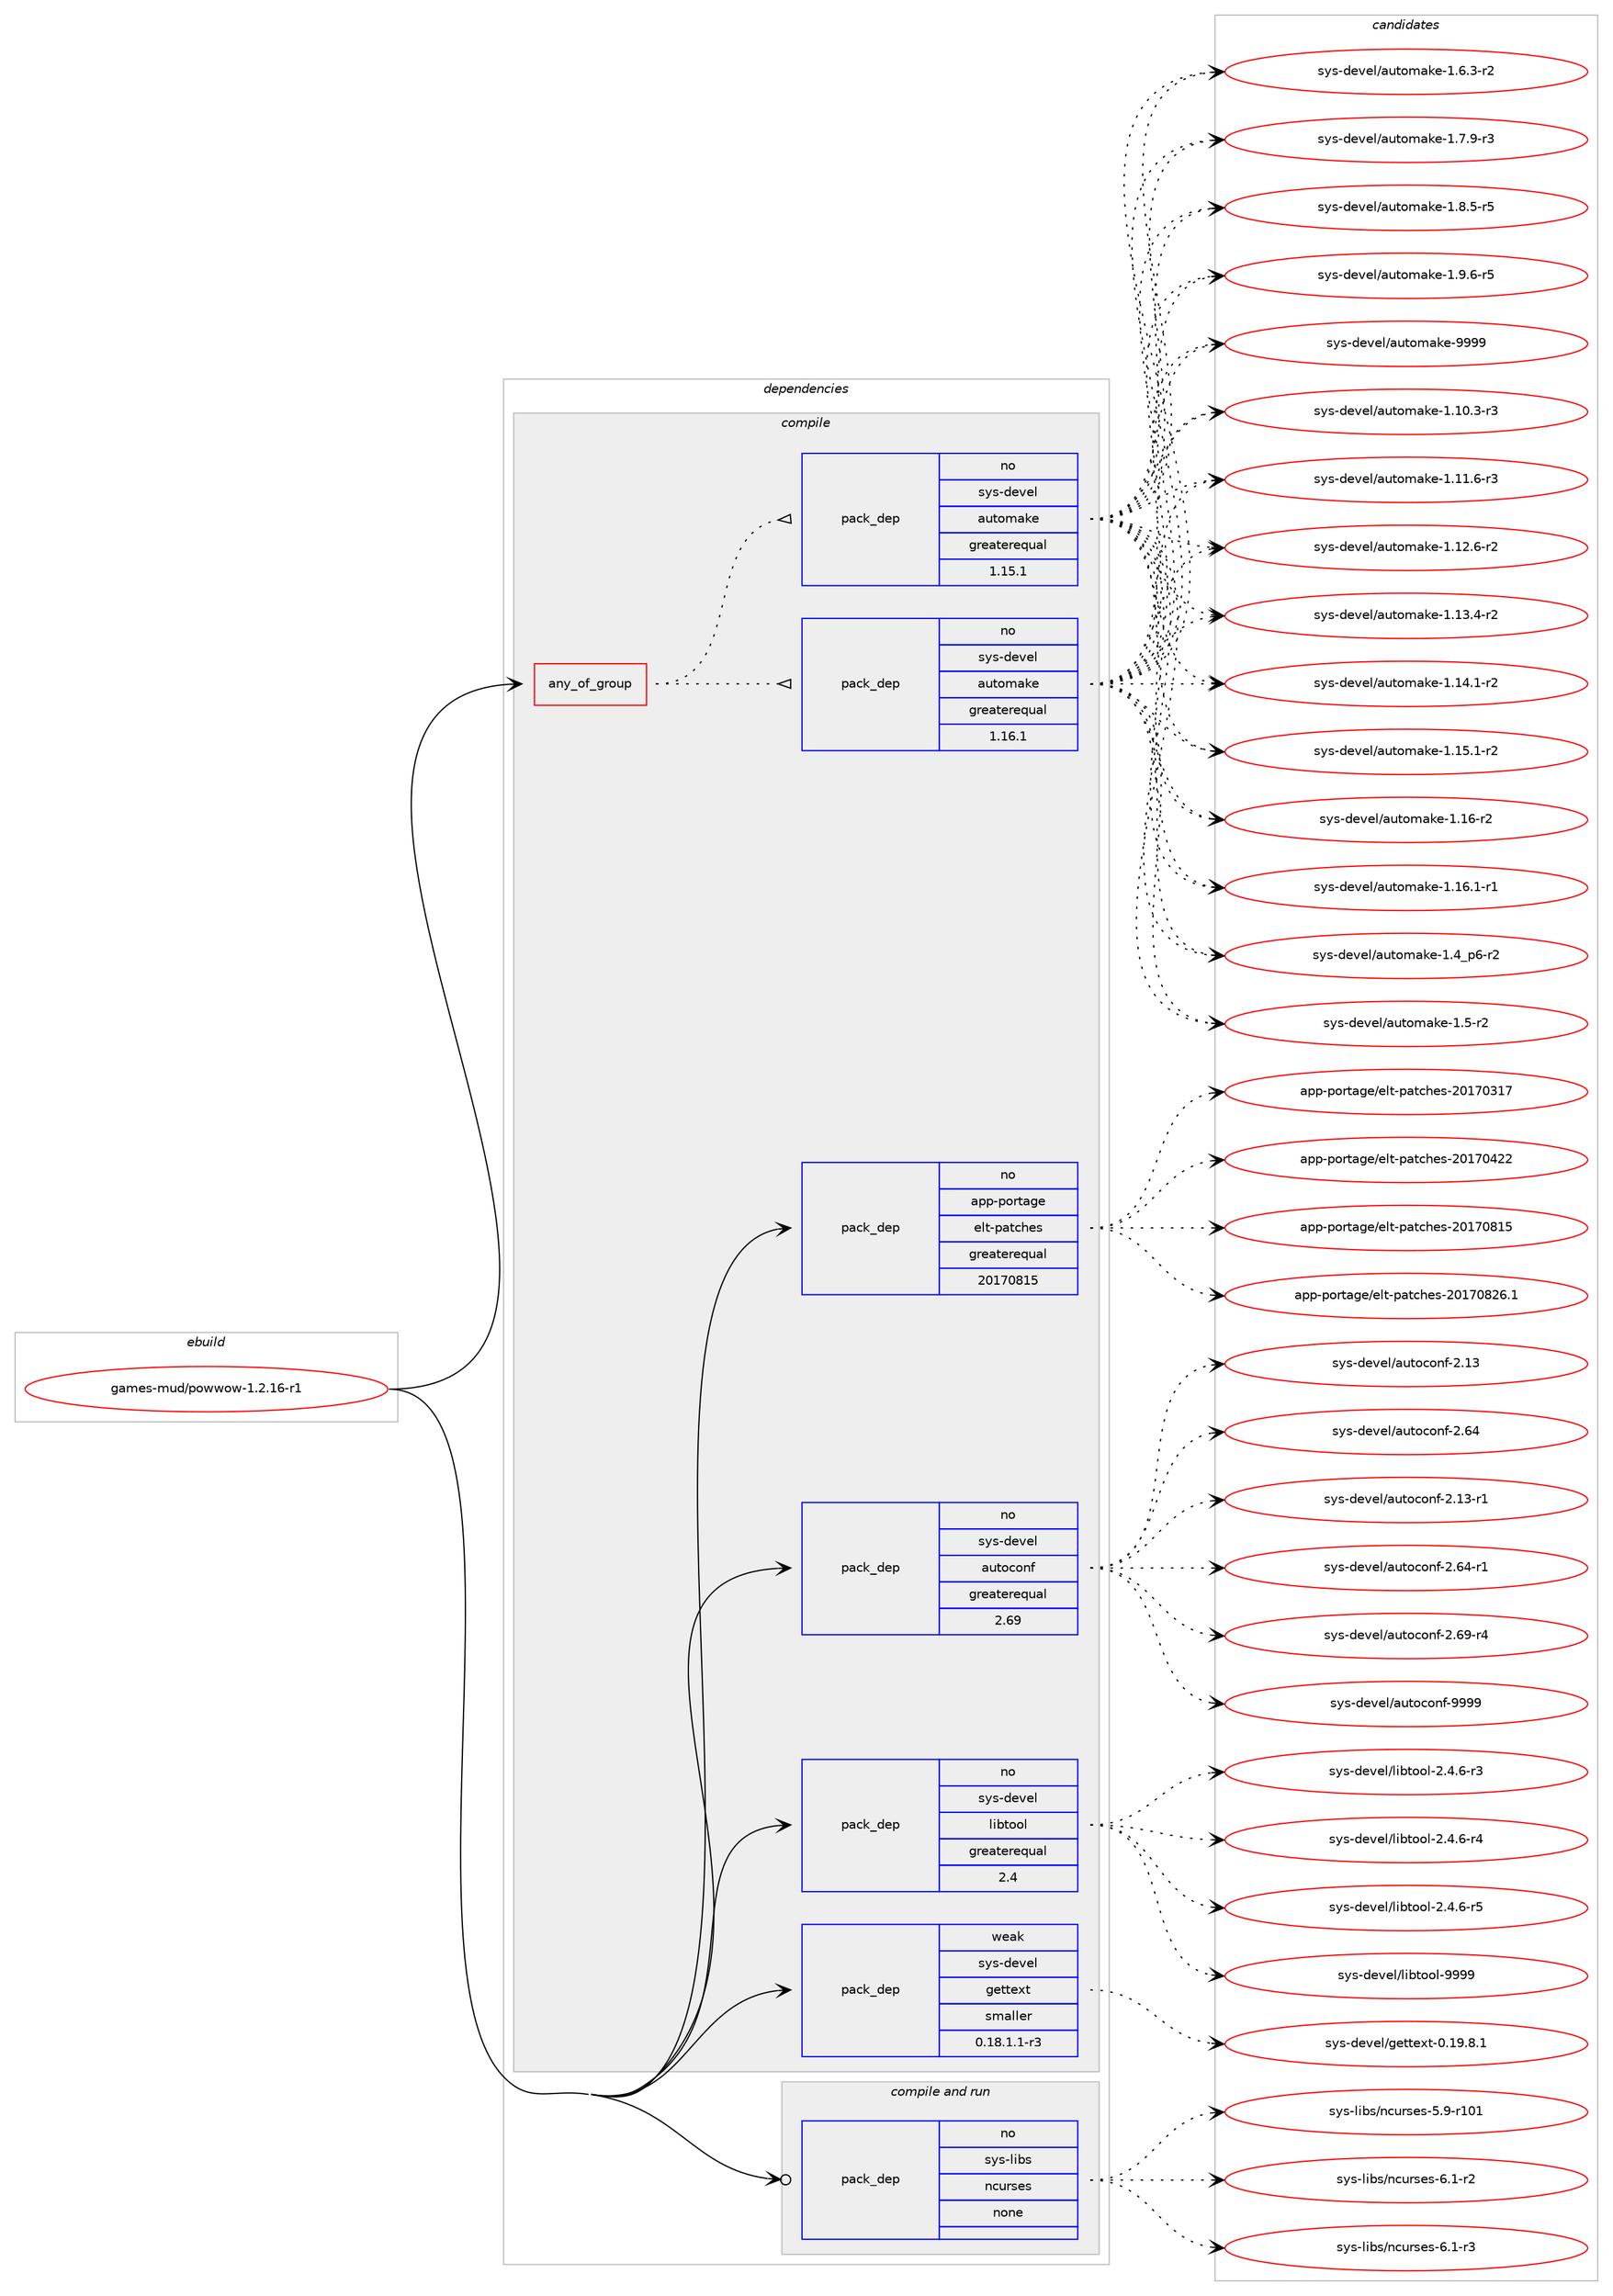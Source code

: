 digraph prolog {

# *************
# Graph options
# *************

newrank=true;
concentrate=true;
compound=true;
graph [rankdir=LR,fontname=Helvetica,fontsize=10,ranksep=1.5];#, ranksep=2.5, nodesep=0.2];
edge  [arrowhead=vee];
node  [fontname=Helvetica,fontsize=10];

# **********
# The ebuild
# **********

subgraph cluster_leftcol {
color=gray;
rank=same;
label=<<i>ebuild</i>>;
id [label="games-mud/powwow-1.2.16-r1", color=red, width=4, href="../games-mud/powwow-1.2.16-r1.svg"];
}

# ****************
# The dependencies
# ****************

subgraph cluster_midcol {
color=gray;
label=<<i>dependencies</i>>;
subgraph cluster_compile {
fillcolor="#eeeeee";
style=filled;
label=<<i>compile</i>>;
subgraph any87 {
dependency2083 [label=<<TABLE BORDER="0" CELLBORDER="1" CELLSPACING="0" CELLPADDING="4"><TR><TD CELLPADDING="10">any_of_group</TD></TR></TABLE>>, shape=none, color=red];subgraph pack1773 {
dependency2084 [label=<<TABLE BORDER="0" CELLBORDER="1" CELLSPACING="0" CELLPADDING="4" WIDTH="220"><TR><TD ROWSPAN="6" CELLPADDING="30">pack_dep</TD></TR><TR><TD WIDTH="110">no</TD></TR><TR><TD>sys-devel</TD></TR><TR><TD>automake</TD></TR><TR><TD>greaterequal</TD></TR><TR><TD>1.16.1</TD></TR></TABLE>>, shape=none, color=blue];
}
dependency2083:e -> dependency2084:w [weight=20,style="dotted",arrowhead="oinv"];
subgraph pack1774 {
dependency2085 [label=<<TABLE BORDER="0" CELLBORDER="1" CELLSPACING="0" CELLPADDING="4" WIDTH="220"><TR><TD ROWSPAN="6" CELLPADDING="30">pack_dep</TD></TR><TR><TD WIDTH="110">no</TD></TR><TR><TD>sys-devel</TD></TR><TR><TD>automake</TD></TR><TR><TD>greaterequal</TD></TR><TR><TD>1.15.1</TD></TR></TABLE>>, shape=none, color=blue];
}
dependency2083:e -> dependency2085:w [weight=20,style="dotted",arrowhead="oinv"];
}
id:e -> dependency2083:w [weight=20,style="solid",arrowhead="vee"];
subgraph pack1775 {
dependency2086 [label=<<TABLE BORDER="0" CELLBORDER="1" CELLSPACING="0" CELLPADDING="4" WIDTH="220"><TR><TD ROWSPAN="6" CELLPADDING="30">pack_dep</TD></TR><TR><TD WIDTH="110">no</TD></TR><TR><TD>app-portage</TD></TR><TR><TD>elt-patches</TD></TR><TR><TD>greaterequal</TD></TR><TR><TD>20170815</TD></TR></TABLE>>, shape=none, color=blue];
}
id:e -> dependency2086:w [weight=20,style="solid",arrowhead="vee"];
subgraph pack1776 {
dependency2087 [label=<<TABLE BORDER="0" CELLBORDER="1" CELLSPACING="0" CELLPADDING="4" WIDTH="220"><TR><TD ROWSPAN="6" CELLPADDING="30">pack_dep</TD></TR><TR><TD WIDTH="110">no</TD></TR><TR><TD>sys-devel</TD></TR><TR><TD>autoconf</TD></TR><TR><TD>greaterequal</TD></TR><TR><TD>2.69</TD></TR></TABLE>>, shape=none, color=blue];
}
id:e -> dependency2087:w [weight=20,style="solid",arrowhead="vee"];
subgraph pack1777 {
dependency2088 [label=<<TABLE BORDER="0" CELLBORDER="1" CELLSPACING="0" CELLPADDING="4" WIDTH="220"><TR><TD ROWSPAN="6" CELLPADDING="30">pack_dep</TD></TR><TR><TD WIDTH="110">no</TD></TR><TR><TD>sys-devel</TD></TR><TR><TD>libtool</TD></TR><TR><TD>greaterequal</TD></TR><TR><TD>2.4</TD></TR></TABLE>>, shape=none, color=blue];
}
id:e -> dependency2088:w [weight=20,style="solid",arrowhead="vee"];
subgraph pack1778 {
dependency2089 [label=<<TABLE BORDER="0" CELLBORDER="1" CELLSPACING="0" CELLPADDING="4" WIDTH="220"><TR><TD ROWSPAN="6" CELLPADDING="30">pack_dep</TD></TR><TR><TD WIDTH="110">weak</TD></TR><TR><TD>sys-devel</TD></TR><TR><TD>gettext</TD></TR><TR><TD>smaller</TD></TR><TR><TD>0.18.1.1-r3</TD></TR></TABLE>>, shape=none, color=blue];
}
id:e -> dependency2089:w [weight=20,style="solid",arrowhead="vee"];
}
subgraph cluster_compileandrun {
fillcolor="#eeeeee";
style=filled;
label=<<i>compile and run</i>>;
subgraph pack1779 {
dependency2090 [label=<<TABLE BORDER="0" CELLBORDER="1" CELLSPACING="0" CELLPADDING="4" WIDTH="220"><TR><TD ROWSPAN="6" CELLPADDING="30">pack_dep</TD></TR><TR><TD WIDTH="110">no</TD></TR><TR><TD>sys-libs</TD></TR><TR><TD>ncurses</TD></TR><TR><TD>none</TD></TR><TR><TD></TD></TR></TABLE>>, shape=none, color=blue];
}
id:e -> dependency2090:w [weight=20,style="solid",arrowhead="odotvee"];
}
subgraph cluster_run {
fillcolor="#eeeeee";
style=filled;
label=<<i>run</i>>;
}
}

# **************
# The candidates
# **************

subgraph cluster_choices {
rank=same;
color=gray;
label=<<i>candidates</i>>;

subgraph choice1773 {
color=black;
nodesep=1;
choice11512111545100101118101108479711711611110997107101454946494846514511451 [label="sys-devel/automake-1.10.3-r3", color=red, width=4,href="../sys-devel/automake-1.10.3-r3.svg"];
choice11512111545100101118101108479711711611110997107101454946494946544511451 [label="sys-devel/automake-1.11.6-r3", color=red, width=4,href="../sys-devel/automake-1.11.6-r3.svg"];
choice11512111545100101118101108479711711611110997107101454946495046544511450 [label="sys-devel/automake-1.12.6-r2", color=red, width=4,href="../sys-devel/automake-1.12.6-r2.svg"];
choice11512111545100101118101108479711711611110997107101454946495146524511450 [label="sys-devel/automake-1.13.4-r2", color=red, width=4,href="../sys-devel/automake-1.13.4-r2.svg"];
choice11512111545100101118101108479711711611110997107101454946495246494511450 [label="sys-devel/automake-1.14.1-r2", color=red, width=4,href="../sys-devel/automake-1.14.1-r2.svg"];
choice11512111545100101118101108479711711611110997107101454946495346494511450 [label="sys-devel/automake-1.15.1-r2", color=red, width=4,href="../sys-devel/automake-1.15.1-r2.svg"];
choice1151211154510010111810110847971171161111099710710145494649544511450 [label="sys-devel/automake-1.16-r2", color=red, width=4,href="../sys-devel/automake-1.16-r2.svg"];
choice11512111545100101118101108479711711611110997107101454946495446494511449 [label="sys-devel/automake-1.16.1-r1", color=red, width=4,href="../sys-devel/automake-1.16.1-r1.svg"];
choice115121115451001011181011084797117116111109971071014549465295112544511450 [label="sys-devel/automake-1.4_p6-r2", color=red, width=4,href="../sys-devel/automake-1.4_p6-r2.svg"];
choice11512111545100101118101108479711711611110997107101454946534511450 [label="sys-devel/automake-1.5-r2", color=red, width=4,href="../sys-devel/automake-1.5-r2.svg"];
choice115121115451001011181011084797117116111109971071014549465446514511450 [label="sys-devel/automake-1.6.3-r2", color=red, width=4,href="../sys-devel/automake-1.6.3-r2.svg"];
choice115121115451001011181011084797117116111109971071014549465546574511451 [label="sys-devel/automake-1.7.9-r3", color=red, width=4,href="../sys-devel/automake-1.7.9-r3.svg"];
choice115121115451001011181011084797117116111109971071014549465646534511453 [label="sys-devel/automake-1.8.5-r5", color=red, width=4,href="../sys-devel/automake-1.8.5-r5.svg"];
choice115121115451001011181011084797117116111109971071014549465746544511453 [label="sys-devel/automake-1.9.6-r5", color=red, width=4,href="../sys-devel/automake-1.9.6-r5.svg"];
choice115121115451001011181011084797117116111109971071014557575757 [label="sys-devel/automake-9999", color=red, width=4,href="../sys-devel/automake-9999.svg"];
dependency2084:e -> choice11512111545100101118101108479711711611110997107101454946494846514511451:w [style=dotted,weight="100"];
dependency2084:e -> choice11512111545100101118101108479711711611110997107101454946494946544511451:w [style=dotted,weight="100"];
dependency2084:e -> choice11512111545100101118101108479711711611110997107101454946495046544511450:w [style=dotted,weight="100"];
dependency2084:e -> choice11512111545100101118101108479711711611110997107101454946495146524511450:w [style=dotted,weight="100"];
dependency2084:e -> choice11512111545100101118101108479711711611110997107101454946495246494511450:w [style=dotted,weight="100"];
dependency2084:e -> choice11512111545100101118101108479711711611110997107101454946495346494511450:w [style=dotted,weight="100"];
dependency2084:e -> choice1151211154510010111810110847971171161111099710710145494649544511450:w [style=dotted,weight="100"];
dependency2084:e -> choice11512111545100101118101108479711711611110997107101454946495446494511449:w [style=dotted,weight="100"];
dependency2084:e -> choice115121115451001011181011084797117116111109971071014549465295112544511450:w [style=dotted,weight="100"];
dependency2084:e -> choice11512111545100101118101108479711711611110997107101454946534511450:w [style=dotted,weight="100"];
dependency2084:e -> choice115121115451001011181011084797117116111109971071014549465446514511450:w [style=dotted,weight="100"];
dependency2084:e -> choice115121115451001011181011084797117116111109971071014549465546574511451:w [style=dotted,weight="100"];
dependency2084:e -> choice115121115451001011181011084797117116111109971071014549465646534511453:w [style=dotted,weight="100"];
dependency2084:e -> choice115121115451001011181011084797117116111109971071014549465746544511453:w [style=dotted,weight="100"];
dependency2084:e -> choice115121115451001011181011084797117116111109971071014557575757:w [style=dotted,weight="100"];
}
subgraph choice1774 {
color=black;
nodesep=1;
choice11512111545100101118101108479711711611110997107101454946494846514511451 [label="sys-devel/automake-1.10.3-r3", color=red, width=4,href="../sys-devel/automake-1.10.3-r3.svg"];
choice11512111545100101118101108479711711611110997107101454946494946544511451 [label="sys-devel/automake-1.11.6-r3", color=red, width=4,href="../sys-devel/automake-1.11.6-r3.svg"];
choice11512111545100101118101108479711711611110997107101454946495046544511450 [label="sys-devel/automake-1.12.6-r2", color=red, width=4,href="../sys-devel/automake-1.12.6-r2.svg"];
choice11512111545100101118101108479711711611110997107101454946495146524511450 [label="sys-devel/automake-1.13.4-r2", color=red, width=4,href="../sys-devel/automake-1.13.4-r2.svg"];
choice11512111545100101118101108479711711611110997107101454946495246494511450 [label="sys-devel/automake-1.14.1-r2", color=red, width=4,href="../sys-devel/automake-1.14.1-r2.svg"];
choice11512111545100101118101108479711711611110997107101454946495346494511450 [label="sys-devel/automake-1.15.1-r2", color=red, width=4,href="../sys-devel/automake-1.15.1-r2.svg"];
choice1151211154510010111810110847971171161111099710710145494649544511450 [label="sys-devel/automake-1.16-r2", color=red, width=4,href="../sys-devel/automake-1.16-r2.svg"];
choice11512111545100101118101108479711711611110997107101454946495446494511449 [label="sys-devel/automake-1.16.1-r1", color=red, width=4,href="../sys-devel/automake-1.16.1-r1.svg"];
choice115121115451001011181011084797117116111109971071014549465295112544511450 [label="sys-devel/automake-1.4_p6-r2", color=red, width=4,href="../sys-devel/automake-1.4_p6-r2.svg"];
choice11512111545100101118101108479711711611110997107101454946534511450 [label="sys-devel/automake-1.5-r2", color=red, width=4,href="../sys-devel/automake-1.5-r2.svg"];
choice115121115451001011181011084797117116111109971071014549465446514511450 [label="sys-devel/automake-1.6.3-r2", color=red, width=4,href="../sys-devel/automake-1.6.3-r2.svg"];
choice115121115451001011181011084797117116111109971071014549465546574511451 [label="sys-devel/automake-1.7.9-r3", color=red, width=4,href="../sys-devel/automake-1.7.9-r3.svg"];
choice115121115451001011181011084797117116111109971071014549465646534511453 [label="sys-devel/automake-1.8.5-r5", color=red, width=4,href="../sys-devel/automake-1.8.5-r5.svg"];
choice115121115451001011181011084797117116111109971071014549465746544511453 [label="sys-devel/automake-1.9.6-r5", color=red, width=4,href="../sys-devel/automake-1.9.6-r5.svg"];
choice115121115451001011181011084797117116111109971071014557575757 [label="sys-devel/automake-9999", color=red, width=4,href="../sys-devel/automake-9999.svg"];
dependency2085:e -> choice11512111545100101118101108479711711611110997107101454946494846514511451:w [style=dotted,weight="100"];
dependency2085:e -> choice11512111545100101118101108479711711611110997107101454946494946544511451:w [style=dotted,weight="100"];
dependency2085:e -> choice11512111545100101118101108479711711611110997107101454946495046544511450:w [style=dotted,weight="100"];
dependency2085:e -> choice11512111545100101118101108479711711611110997107101454946495146524511450:w [style=dotted,weight="100"];
dependency2085:e -> choice11512111545100101118101108479711711611110997107101454946495246494511450:w [style=dotted,weight="100"];
dependency2085:e -> choice11512111545100101118101108479711711611110997107101454946495346494511450:w [style=dotted,weight="100"];
dependency2085:e -> choice1151211154510010111810110847971171161111099710710145494649544511450:w [style=dotted,weight="100"];
dependency2085:e -> choice11512111545100101118101108479711711611110997107101454946495446494511449:w [style=dotted,weight="100"];
dependency2085:e -> choice115121115451001011181011084797117116111109971071014549465295112544511450:w [style=dotted,weight="100"];
dependency2085:e -> choice11512111545100101118101108479711711611110997107101454946534511450:w [style=dotted,weight="100"];
dependency2085:e -> choice115121115451001011181011084797117116111109971071014549465446514511450:w [style=dotted,weight="100"];
dependency2085:e -> choice115121115451001011181011084797117116111109971071014549465546574511451:w [style=dotted,weight="100"];
dependency2085:e -> choice115121115451001011181011084797117116111109971071014549465646534511453:w [style=dotted,weight="100"];
dependency2085:e -> choice115121115451001011181011084797117116111109971071014549465746544511453:w [style=dotted,weight="100"];
dependency2085:e -> choice115121115451001011181011084797117116111109971071014557575757:w [style=dotted,weight="100"];
}
subgraph choice1775 {
color=black;
nodesep=1;
choice97112112451121111141169710310147101108116451129711699104101115455048495548514955 [label="app-portage/elt-patches-20170317", color=red, width=4,href="../app-portage/elt-patches-20170317.svg"];
choice97112112451121111141169710310147101108116451129711699104101115455048495548525050 [label="app-portage/elt-patches-20170422", color=red, width=4,href="../app-portage/elt-patches-20170422.svg"];
choice97112112451121111141169710310147101108116451129711699104101115455048495548564953 [label="app-portage/elt-patches-20170815", color=red, width=4,href="../app-portage/elt-patches-20170815.svg"];
choice971121124511211111411697103101471011081164511297116991041011154550484955485650544649 [label="app-portage/elt-patches-20170826.1", color=red, width=4,href="../app-portage/elt-patches-20170826.1.svg"];
dependency2086:e -> choice97112112451121111141169710310147101108116451129711699104101115455048495548514955:w [style=dotted,weight="100"];
dependency2086:e -> choice97112112451121111141169710310147101108116451129711699104101115455048495548525050:w [style=dotted,weight="100"];
dependency2086:e -> choice97112112451121111141169710310147101108116451129711699104101115455048495548564953:w [style=dotted,weight="100"];
dependency2086:e -> choice971121124511211111411697103101471011081164511297116991041011154550484955485650544649:w [style=dotted,weight="100"];
}
subgraph choice1776 {
color=black;
nodesep=1;
choice115121115451001011181011084797117116111991111101024550464951 [label="sys-devel/autoconf-2.13", color=red, width=4,href="../sys-devel/autoconf-2.13.svg"];
choice115121115451001011181011084797117116111991111101024550465452 [label="sys-devel/autoconf-2.64", color=red, width=4,href="../sys-devel/autoconf-2.64.svg"];
choice1151211154510010111810110847971171161119911111010245504649514511449 [label="sys-devel/autoconf-2.13-r1", color=red, width=4,href="../sys-devel/autoconf-2.13-r1.svg"];
choice1151211154510010111810110847971171161119911111010245504654524511449 [label="sys-devel/autoconf-2.64-r1", color=red, width=4,href="../sys-devel/autoconf-2.64-r1.svg"];
choice1151211154510010111810110847971171161119911111010245504654574511452 [label="sys-devel/autoconf-2.69-r4", color=red, width=4,href="../sys-devel/autoconf-2.69-r4.svg"];
choice115121115451001011181011084797117116111991111101024557575757 [label="sys-devel/autoconf-9999", color=red, width=4,href="../sys-devel/autoconf-9999.svg"];
dependency2087:e -> choice115121115451001011181011084797117116111991111101024550464951:w [style=dotted,weight="100"];
dependency2087:e -> choice115121115451001011181011084797117116111991111101024550465452:w [style=dotted,weight="100"];
dependency2087:e -> choice1151211154510010111810110847971171161119911111010245504649514511449:w [style=dotted,weight="100"];
dependency2087:e -> choice1151211154510010111810110847971171161119911111010245504654524511449:w [style=dotted,weight="100"];
dependency2087:e -> choice1151211154510010111810110847971171161119911111010245504654574511452:w [style=dotted,weight="100"];
dependency2087:e -> choice115121115451001011181011084797117116111991111101024557575757:w [style=dotted,weight="100"];
}
subgraph choice1777 {
color=black;
nodesep=1;
choice1151211154510010111810110847108105981161111111084550465246544511451 [label="sys-devel/libtool-2.4.6-r3", color=red, width=4,href="../sys-devel/libtool-2.4.6-r3.svg"];
choice1151211154510010111810110847108105981161111111084550465246544511452 [label="sys-devel/libtool-2.4.6-r4", color=red, width=4,href="../sys-devel/libtool-2.4.6-r4.svg"];
choice1151211154510010111810110847108105981161111111084550465246544511453 [label="sys-devel/libtool-2.4.6-r5", color=red, width=4,href="../sys-devel/libtool-2.4.6-r5.svg"];
choice1151211154510010111810110847108105981161111111084557575757 [label="sys-devel/libtool-9999", color=red, width=4,href="../sys-devel/libtool-9999.svg"];
dependency2088:e -> choice1151211154510010111810110847108105981161111111084550465246544511451:w [style=dotted,weight="100"];
dependency2088:e -> choice1151211154510010111810110847108105981161111111084550465246544511452:w [style=dotted,weight="100"];
dependency2088:e -> choice1151211154510010111810110847108105981161111111084550465246544511453:w [style=dotted,weight="100"];
dependency2088:e -> choice1151211154510010111810110847108105981161111111084557575757:w [style=dotted,weight="100"];
}
subgraph choice1778 {
color=black;
nodesep=1;
choice1151211154510010111810110847103101116116101120116454846495746564649 [label="sys-devel/gettext-0.19.8.1", color=red, width=4,href="../sys-devel/gettext-0.19.8.1.svg"];
dependency2089:e -> choice1151211154510010111810110847103101116116101120116454846495746564649:w [style=dotted,weight="100"];
}
subgraph choice1779 {
color=black;
nodesep=1;
choice115121115451081059811547110991171141151011154553465745114494849 [label="sys-libs/ncurses-5.9-r101", color=red, width=4,href="../sys-libs/ncurses-5.9-r101.svg"];
choice11512111545108105981154711099117114115101115455446494511450 [label="sys-libs/ncurses-6.1-r2", color=red, width=4,href="../sys-libs/ncurses-6.1-r2.svg"];
choice11512111545108105981154711099117114115101115455446494511451 [label="sys-libs/ncurses-6.1-r3", color=red, width=4,href="../sys-libs/ncurses-6.1-r3.svg"];
dependency2090:e -> choice115121115451081059811547110991171141151011154553465745114494849:w [style=dotted,weight="100"];
dependency2090:e -> choice11512111545108105981154711099117114115101115455446494511450:w [style=dotted,weight="100"];
dependency2090:e -> choice11512111545108105981154711099117114115101115455446494511451:w [style=dotted,weight="100"];
}
}

}
